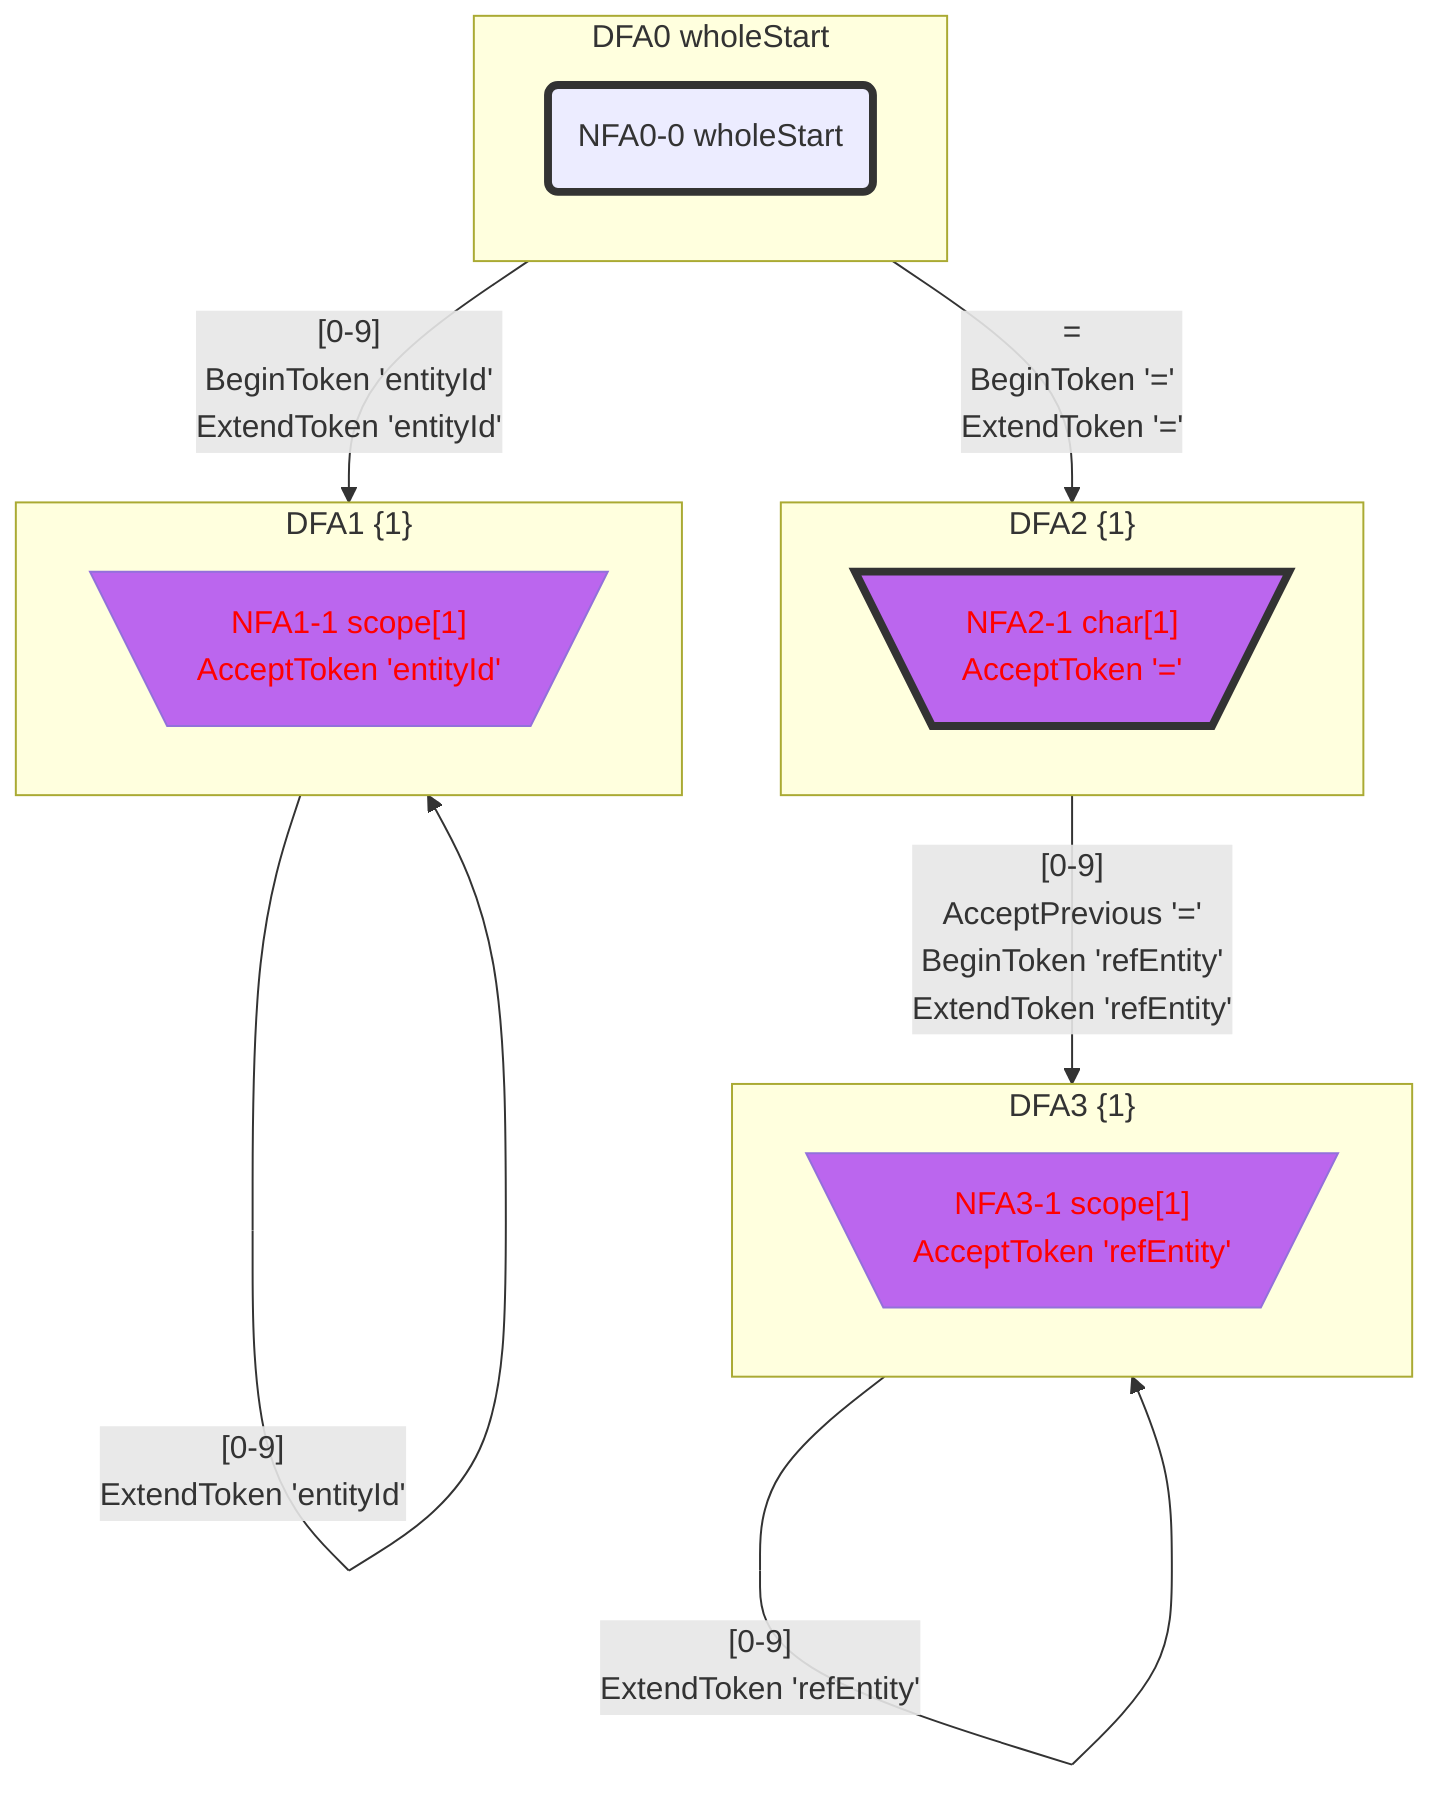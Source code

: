 flowchart
classDef c0001 color:#FF0000;
classDef c0010 stroke-dasharray: 10 10;
classDef c0011 stroke-dasharray: 10 10,color:#FF0000;
classDef c0100 fill:#BB66EE;
classDef c0101 fill:#BB66EE,color:#FF0000;
classDef c0110 fill:#BB66EE,stroke-dasharray: 10 10;
classDef c0111 fill:#BB66EE,stroke-dasharray: 10 10,color:#FF0000;
classDef c1000 stroke:#333,stroke-width:4px;
classDef c1001 stroke:#333,stroke-width:4px,color:#FF0000;
classDef c1010 stroke:#333,stroke-width:4px,stroke-dasharray: 10 10;
classDef c1011 stroke:#333,stroke-width:4px,stroke-dasharray: 10 10,color:#FF0000;
classDef c1100 stroke:#333,stroke-width:4px,fill:#BB66EE;
classDef c1101 stroke:#333,stroke-width:4px,fill:#BB66EE,color:#FF0000;
classDef c1110 stroke:#333,stroke-width:4px,fill:#BB66EE,stroke-dasharray: 10 10;
classDef c1111 stroke:#333,stroke-width:4px,fill:#BB66EE,stroke-dasharray: 10 10,color:#FF0000;
subgraph DFA0_1011348769["DFA0 wholeStart"]
NFA0_0_14037739_0("NFA0-0 wholeStart")
class NFA0_0_14037739_0 c1000;
end
class DFA0_1011348769 c1000;
subgraph DFA1_1532792217["DFA1 {1}"]
NFA1_1_46298991_1[\"NFA1-1 scope[1]
AcceptToken 'entityId'"/]
class NFA1_1_46298991_1 c0101;
end
class DFA1_1532792217 c0101;
subgraph DFA2_-348809668["DFA2 {1}"]
NFA2_1_59230791_2[\"NFA2-1 char[1]
AcceptToken '='"/]
class NFA2_1_59230791_2 c1101;
end
class DFA2_-348809668 c1101;
subgraph DFA3_1100400324["DFA3 {1}"]
NFA3_1_63315076_3[\"NFA3-1 scope[1]
AcceptToken 'refEntity'"/]
class NFA3_1_63315076_3 c0101;
end
class DFA3_1100400324 c0101;
DFA0_1011348769 -->|"[0-9]
BeginToken 'entityId'
ExtendToken 'entityId'"|DFA1_1532792217
DFA0_1011348769 -->|"=
BeginToken '='
ExtendToken '='"|DFA2_-348809668
DFA1_1532792217 -->|"[0-9]
ExtendToken 'entityId'"|DFA1_1532792217
DFA2_-348809668 -->|"[0-9]
AcceptPrevious '='
BeginToken 'refEntity'
ExtendToken 'refEntity'"|DFA3_1100400324
DFA3_1100400324 -->|"[0-9]
ExtendToken 'refEntity'"|DFA3_1100400324